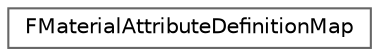 digraph "Graphical Class Hierarchy"
{
 // INTERACTIVE_SVG=YES
 // LATEX_PDF_SIZE
  bgcolor="transparent";
  edge [fontname=Helvetica,fontsize=10,labelfontname=Helvetica,labelfontsize=10];
  node [fontname=Helvetica,fontsize=10,shape=box,height=0.2,width=0.4];
  rankdir="LR";
  Node0 [id="Node000000",label="FMaterialAttributeDefinitionMap",height=0.2,width=0.4,color="grey40", fillcolor="white", style="filled",URL="$dc/d25/classFMaterialAttributeDefinitionMap.html",tooltip="Material property to attribute data mappings."];
}
